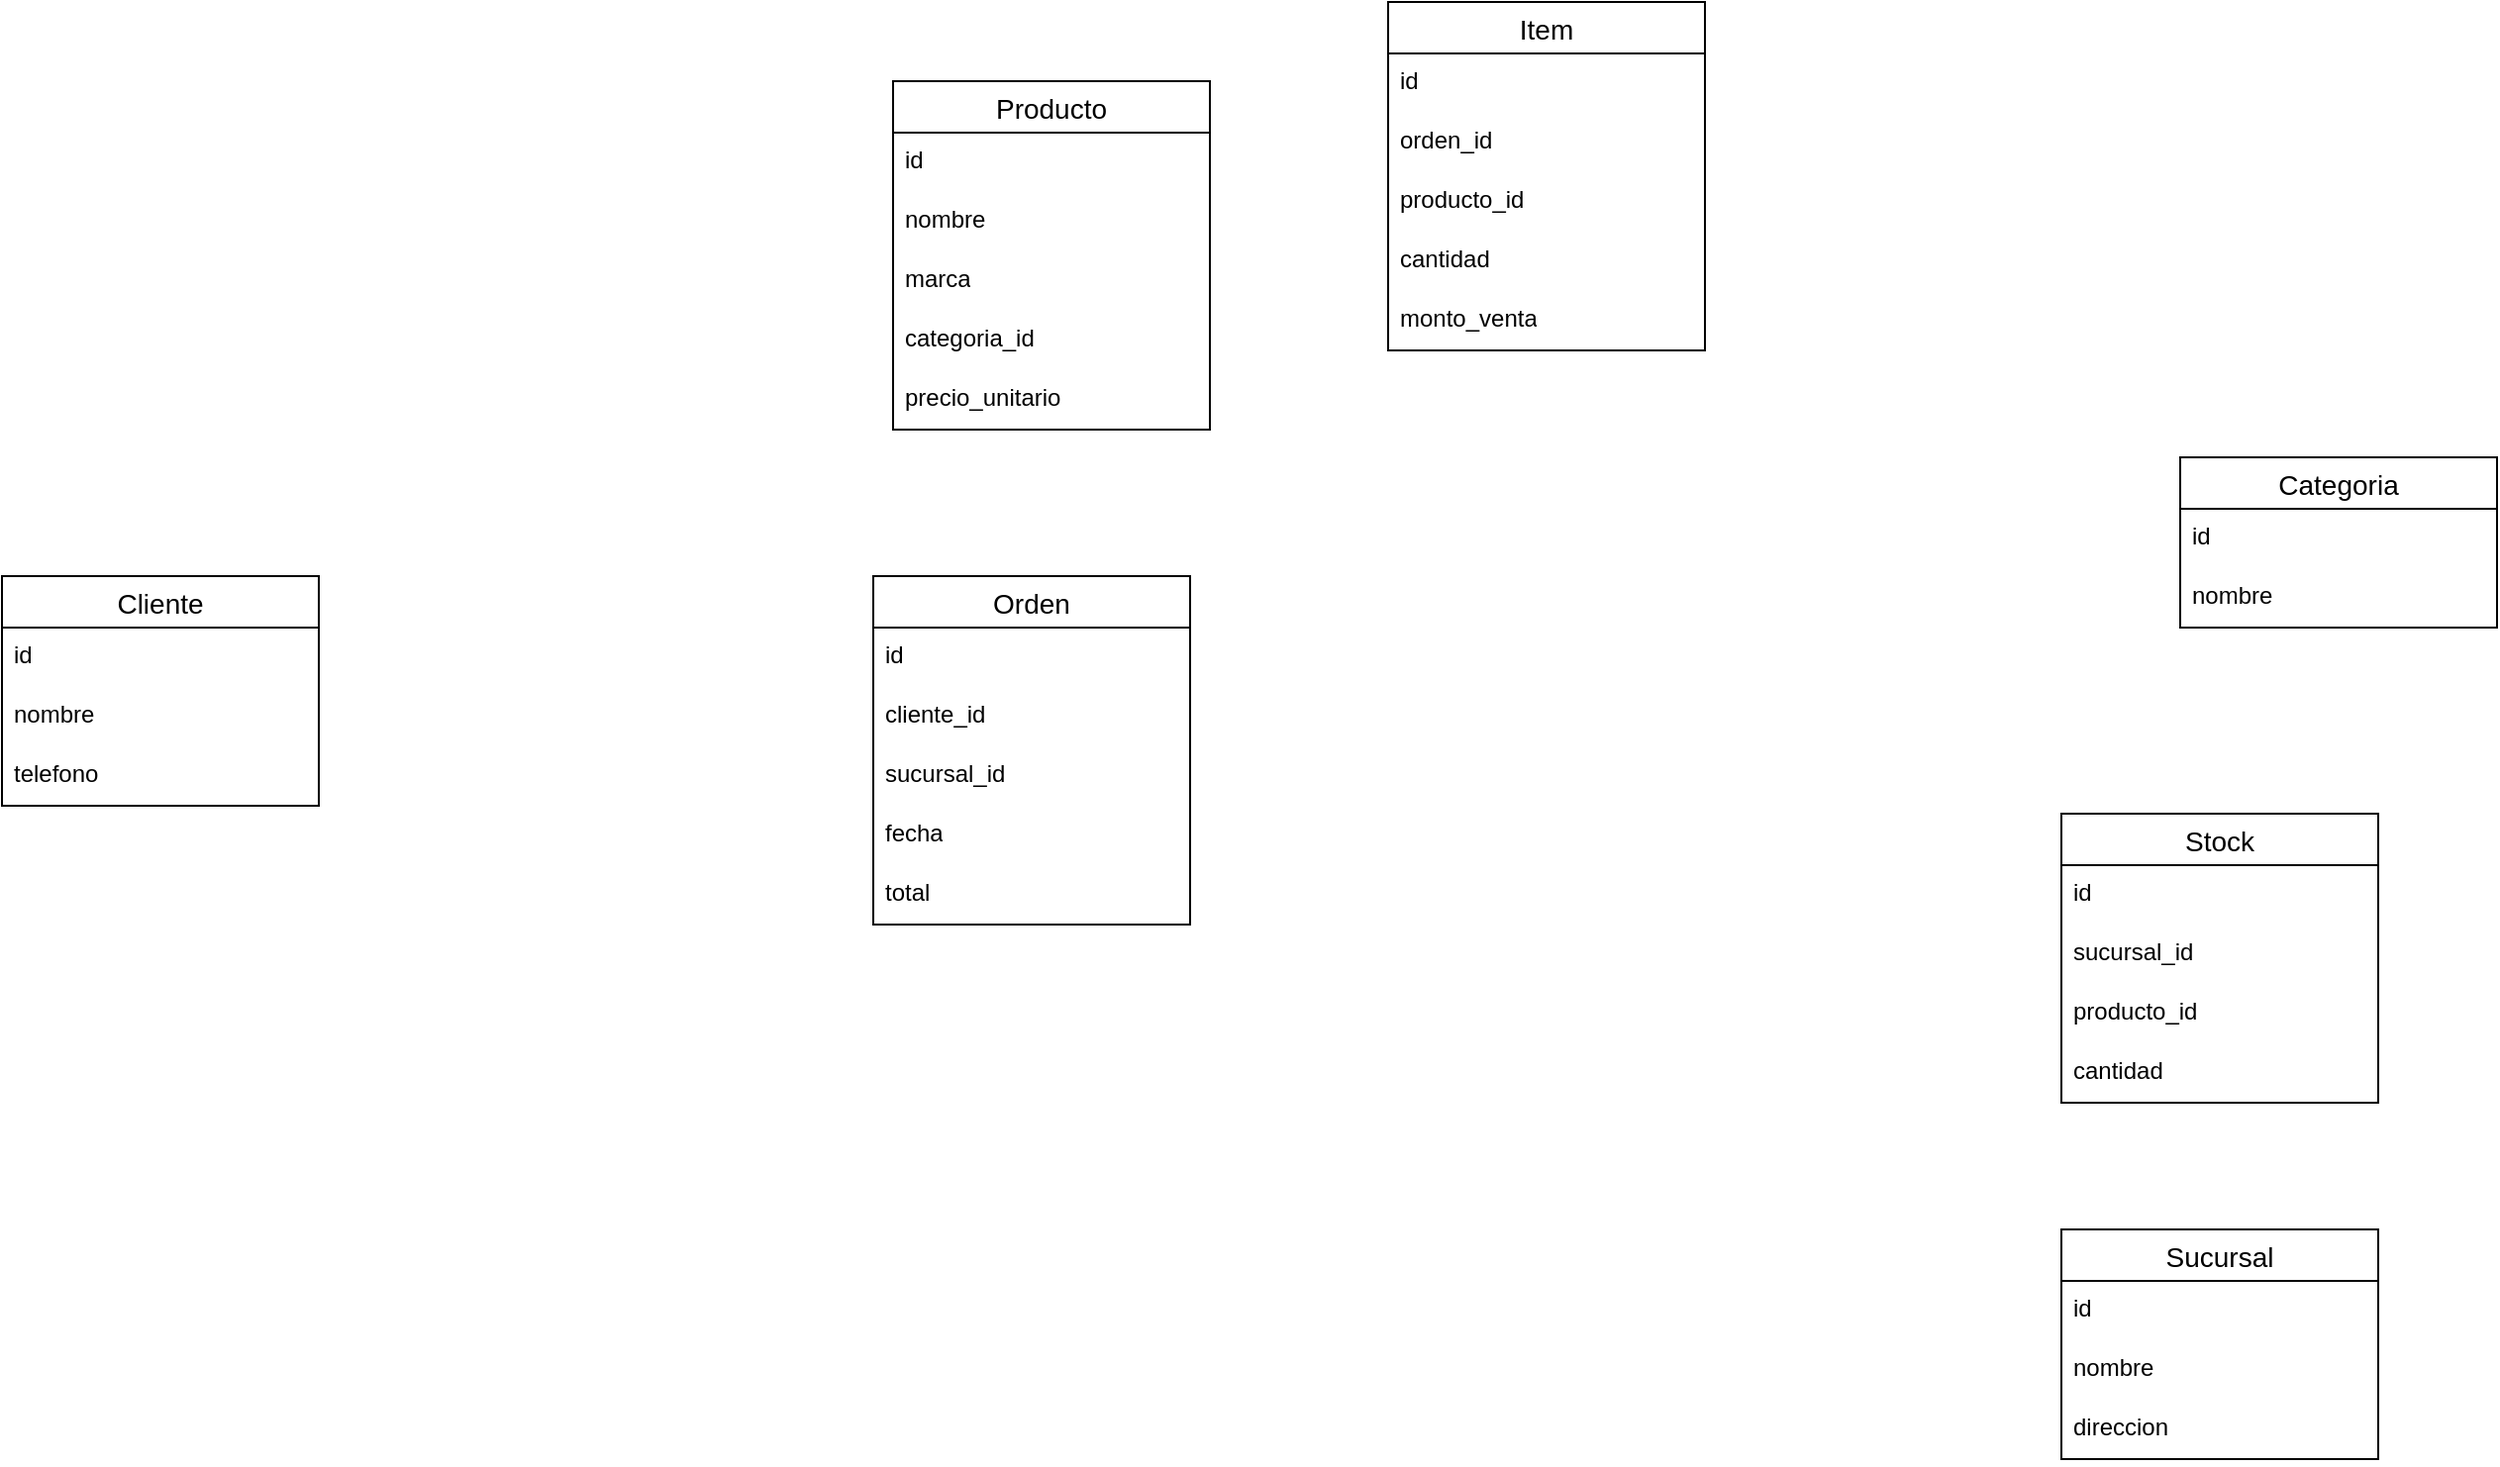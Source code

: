 <mxfile version="22.1.7" type="github">
  <diagram name="Página-1" id="drYW_3_aDwHVl11ylqww">
    <mxGraphModel dx="2021" dy="1889" grid="1" gridSize="10" guides="1" tooltips="1" connect="1" arrows="1" fold="1" page="1" pageScale="1" pageWidth="827" pageHeight="1169" math="0" shadow="0">
      <root>
        <mxCell id="0" />
        <mxCell id="1" parent="0" />
        <mxCell id="BJMjyCSRpUZlBx-Y2ab1-14" value="Categoria" style="swimlane;fontStyle=0;childLayout=stackLayout;horizontal=1;startSize=26;horizontalStack=0;resizeParent=1;resizeParentMax=0;resizeLast=0;collapsible=1;marginBottom=0;align=center;fontSize=14;" parent="1" vertex="1">
          <mxGeometry x="860" y="130" width="160" height="86" as="geometry" />
        </mxCell>
        <mxCell id="BJMjyCSRpUZlBx-Y2ab1-15" value="id" style="text;strokeColor=none;fillColor=none;spacingLeft=4;spacingRight=4;overflow=hidden;rotatable=0;points=[[0,0.5],[1,0.5]];portConstraint=eastwest;fontSize=12;whiteSpace=wrap;html=1;" parent="BJMjyCSRpUZlBx-Y2ab1-14" vertex="1">
          <mxGeometry y="26" width="160" height="30" as="geometry" />
        </mxCell>
        <mxCell id="BJMjyCSRpUZlBx-Y2ab1-16" value="nombre" style="text;strokeColor=none;fillColor=none;spacingLeft=4;spacingRight=4;overflow=hidden;rotatable=0;points=[[0,0.5],[1,0.5]];portConstraint=eastwest;fontSize=12;whiteSpace=wrap;html=1;" parent="BJMjyCSRpUZlBx-Y2ab1-14" vertex="1">
          <mxGeometry y="56" width="160" height="30" as="geometry" />
        </mxCell>
        <mxCell id="BJMjyCSRpUZlBx-Y2ab1-18" value="Producto" style="swimlane;fontStyle=0;childLayout=stackLayout;horizontal=1;startSize=26;horizontalStack=0;resizeParent=1;resizeParentMax=0;resizeLast=0;collapsible=1;marginBottom=0;align=center;fontSize=14;" parent="1" vertex="1">
          <mxGeometry x="210" y="-60" width="160" height="176" as="geometry" />
        </mxCell>
        <mxCell id="BJMjyCSRpUZlBx-Y2ab1-19" value="id" style="text;strokeColor=none;fillColor=none;spacingLeft=4;spacingRight=4;overflow=hidden;rotatable=0;points=[[0,0.5],[1,0.5]];portConstraint=eastwest;fontSize=12;whiteSpace=wrap;html=1;" parent="BJMjyCSRpUZlBx-Y2ab1-18" vertex="1">
          <mxGeometry y="26" width="160" height="30" as="geometry" />
        </mxCell>
        <mxCell id="BJMjyCSRpUZlBx-Y2ab1-20" value="nombre" style="text;strokeColor=none;fillColor=none;spacingLeft=4;spacingRight=4;overflow=hidden;rotatable=0;points=[[0,0.5],[1,0.5]];portConstraint=eastwest;fontSize=12;whiteSpace=wrap;html=1;" parent="BJMjyCSRpUZlBx-Y2ab1-18" vertex="1">
          <mxGeometry y="56" width="160" height="30" as="geometry" />
        </mxCell>
        <mxCell id="BJMjyCSRpUZlBx-Y2ab1-21" value="marca" style="text;strokeColor=none;fillColor=none;spacingLeft=4;spacingRight=4;overflow=hidden;rotatable=0;points=[[0,0.5],[1,0.5]];portConstraint=eastwest;fontSize=12;whiteSpace=wrap;html=1;" parent="BJMjyCSRpUZlBx-Y2ab1-18" vertex="1">
          <mxGeometry y="86" width="160" height="30" as="geometry" />
        </mxCell>
        <mxCell id="BJMjyCSRpUZlBx-Y2ab1-23" value="categoria_id" style="text;strokeColor=none;fillColor=none;spacingLeft=4;spacingRight=4;overflow=hidden;rotatable=0;points=[[0,0.5],[1,0.5]];portConstraint=eastwest;fontSize=12;whiteSpace=wrap;html=1;" parent="BJMjyCSRpUZlBx-Y2ab1-18" vertex="1">
          <mxGeometry y="116" width="160" height="30" as="geometry" />
        </mxCell>
        <mxCell id="BJMjyCSRpUZlBx-Y2ab1-22" value="precio_unitario" style="text;strokeColor=none;fillColor=none;spacingLeft=4;spacingRight=4;overflow=hidden;rotatable=0;points=[[0,0.5],[1,0.5]];portConstraint=eastwest;fontSize=12;whiteSpace=wrap;html=1;" parent="BJMjyCSRpUZlBx-Y2ab1-18" vertex="1">
          <mxGeometry y="146" width="160" height="30" as="geometry" />
        </mxCell>
        <mxCell id="BJMjyCSRpUZlBx-Y2ab1-24" value="Sucursal" style="swimlane;fontStyle=0;childLayout=stackLayout;horizontal=1;startSize=26;horizontalStack=0;resizeParent=1;resizeParentMax=0;resizeLast=0;collapsible=1;marginBottom=0;align=center;fontSize=14;" parent="1" vertex="1">
          <mxGeometry x="800" y="520" width="160" height="116" as="geometry" />
        </mxCell>
        <mxCell id="BJMjyCSRpUZlBx-Y2ab1-25" value="id" style="text;strokeColor=none;fillColor=none;spacingLeft=4;spacingRight=4;overflow=hidden;rotatable=0;points=[[0,0.5],[1,0.5]];portConstraint=eastwest;fontSize=12;whiteSpace=wrap;html=1;" parent="BJMjyCSRpUZlBx-Y2ab1-24" vertex="1">
          <mxGeometry y="26" width="160" height="30" as="geometry" />
        </mxCell>
        <mxCell id="BJMjyCSRpUZlBx-Y2ab1-26" value="nombre" style="text;strokeColor=none;fillColor=none;spacingLeft=4;spacingRight=4;overflow=hidden;rotatable=0;points=[[0,0.5],[1,0.5]];portConstraint=eastwest;fontSize=12;whiteSpace=wrap;html=1;" parent="BJMjyCSRpUZlBx-Y2ab1-24" vertex="1">
          <mxGeometry y="56" width="160" height="30" as="geometry" />
        </mxCell>
        <mxCell id="BJMjyCSRpUZlBx-Y2ab1-27" value="direccion" style="text;strokeColor=none;fillColor=none;spacingLeft=4;spacingRight=4;overflow=hidden;rotatable=0;points=[[0,0.5],[1,0.5]];portConstraint=eastwest;fontSize=12;whiteSpace=wrap;html=1;" parent="BJMjyCSRpUZlBx-Y2ab1-24" vertex="1">
          <mxGeometry y="86" width="160" height="30" as="geometry" />
        </mxCell>
        <mxCell id="BJMjyCSRpUZlBx-Y2ab1-28" value="Stock" style="swimlane;fontStyle=0;childLayout=stackLayout;horizontal=1;startSize=26;horizontalStack=0;resizeParent=1;resizeParentMax=0;resizeLast=0;collapsible=1;marginBottom=0;align=center;fontSize=14;" parent="1" vertex="1">
          <mxGeometry x="800" y="310" width="160" height="146" as="geometry" />
        </mxCell>
        <mxCell id="BJMjyCSRpUZlBx-Y2ab1-29" value="id" style="text;strokeColor=none;fillColor=none;spacingLeft=4;spacingRight=4;overflow=hidden;rotatable=0;points=[[0,0.5],[1,0.5]];portConstraint=eastwest;fontSize=12;whiteSpace=wrap;html=1;" parent="BJMjyCSRpUZlBx-Y2ab1-28" vertex="1">
          <mxGeometry y="26" width="160" height="30" as="geometry" />
        </mxCell>
        <mxCell id="BJMjyCSRpUZlBx-Y2ab1-30" value="sucursal_id" style="text;strokeColor=none;fillColor=none;spacingLeft=4;spacingRight=4;overflow=hidden;rotatable=0;points=[[0,0.5],[1,0.5]];portConstraint=eastwest;fontSize=12;whiteSpace=wrap;html=1;" parent="BJMjyCSRpUZlBx-Y2ab1-28" vertex="1">
          <mxGeometry y="56" width="160" height="30" as="geometry" />
        </mxCell>
        <mxCell id="BJMjyCSRpUZlBx-Y2ab1-31" value="producto_id" style="text;strokeColor=none;fillColor=none;spacingLeft=4;spacingRight=4;overflow=hidden;rotatable=0;points=[[0,0.5],[1,0.5]];portConstraint=eastwest;fontSize=12;whiteSpace=wrap;html=1;" parent="BJMjyCSRpUZlBx-Y2ab1-28" vertex="1">
          <mxGeometry y="86" width="160" height="30" as="geometry" />
        </mxCell>
        <mxCell id="BJMjyCSRpUZlBx-Y2ab1-32" value="cantidad" style="text;strokeColor=none;fillColor=none;spacingLeft=4;spacingRight=4;overflow=hidden;rotatable=0;points=[[0,0.5],[1,0.5]];portConstraint=eastwest;fontSize=12;whiteSpace=wrap;html=1;" parent="BJMjyCSRpUZlBx-Y2ab1-28" vertex="1">
          <mxGeometry y="116" width="160" height="30" as="geometry" />
        </mxCell>
        <mxCell id="BJMjyCSRpUZlBx-Y2ab1-34" value="Cliente" style="swimlane;fontStyle=0;childLayout=stackLayout;horizontal=1;startSize=26;horizontalStack=0;resizeParent=1;resizeParentMax=0;resizeLast=0;collapsible=1;marginBottom=0;align=center;fontSize=14;" parent="1" vertex="1">
          <mxGeometry x="-240" y="190" width="160" height="116" as="geometry" />
        </mxCell>
        <mxCell id="BJMjyCSRpUZlBx-Y2ab1-35" value="id" style="text;strokeColor=none;fillColor=none;spacingLeft=4;spacingRight=4;overflow=hidden;rotatable=0;points=[[0,0.5],[1,0.5]];portConstraint=eastwest;fontSize=12;whiteSpace=wrap;html=1;" parent="BJMjyCSRpUZlBx-Y2ab1-34" vertex="1">
          <mxGeometry y="26" width="160" height="30" as="geometry" />
        </mxCell>
        <mxCell id="BJMjyCSRpUZlBx-Y2ab1-36" value="nombre" style="text;strokeColor=none;fillColor=none;spacingLeft=4;spacingRight=4;overflow=hidden;rotatable=0;points=[[0,0.5],[1,0.5]];portConstraint=eastwest;fontSize=12;whiteSpace=wrap;html=1;" parent="BJMjyCSRpUZlBx-Y2ab1-34" vertex="1">
          <mxGeometry y="56" width="160" height="30" as="geometry" />
        </mxCell>
        <mxCell id="BJMjyCSRpUZlBx-Y2ab1-37" value="telefono" style="text;strokeColor=none;fillColor=none;spacingLeft=4;spacingRight=4;overflow=hidden;rotatable=0;points=[[0,0.5],[1,0.5]];portConstraint=eastwest;fontSize=12;whiteSpace=wrap;html=1;" parent="BJMjyCSRpUZlBx-Y2ab1-34" vertex="1">
          <mxGeometry y="86" width="160" height="30" as="geometry" />
        </mxCell>
        <mxCell id="BJMjyCSRpUZlBx-Y2ab1-38" value="Orden" style="swimlane;fontStyle=0;childLayout=stackLayout;horizontal=1;startSize=26;horizontalStack=0;resizeParent=1;resizeParentMax=0;resizeLast=0;collapsible=1;marginBottom=0;align=center;fontSize=14;" parent="1" vertex="1">
          <mxGeometry x="200" y="190" width="160" height="176" as="geometry" />
        </mxCell>
        <mxCell id="BJMjyCSRpUZlBx-Y2ab1-39" value="id" style="text;strokeColor=none;fillColor=none;spacingLeft=4;spacingRight=4;overflow=hidden;rotatable=0;points=[[0,0.5],[1,0.5]];portConstraint=eastwest;fontSize=12;whiteSpace=wrap;html=1;" parent="BJMjyCSRpUZlBx-Y2ab1-38" vertex="1">
          <mxGeometry y="26" width="160" height="30" as="geometry" />
        </mxCell>
        <mxCell id="BJMjyCSRpUZlBx-Y2ab1-40" value="cliente_id" style="text;strokeColor=none;fillColor=none;spacingLeft=4;spacingRight=4;overflow=hidden;rotatable=0;points=[[0,0.5],[1,0.5]];portConstraint=eastwest;fontSize=12;whiteSpace=wrap;html=1;" parent="BJMjyCSRpUZlBx-Y2ab1-38" vertex="1">
          <mxGeometry y="56" width="160" height="30" as="geometry" />
        </mxCell>
        <mxCell id="BJMjyCSRpUZlBx-Y2ab1-41" value="sucursal_id" style="text;strokeColor=none;fillColor=none;spacingLeft=4;spacingRight=4;overflow=hidden;rotatable=0;points=[[0,0.5],[1,0.5]];portConstraint=eastwest;fontSize=12;whiteSpace=wrap;html=1;" parent="BJMjyCSRpUZlBx-Y2ab1-38" vertex="1">
          <mxGeometry y="86" width="160" height="30" as="geometry" />
        </mxCell>
        <mxCell id="BJMjyCSRpUZlBx-Y2ab1-43" value="fecha" style="text;strokeColor=none;fillColor=none;spacingLeft=4;spacingRight=4;overflow=hidden;rotatable=0;points=[[0,0.5],[1,0.5]];portConstraint=eastwest;fontSize=12;whiteSpace=wrap;html=1;" parent="BJMjyCSRpUZlBx-Y2ab1-38" vertex="1">
          <mxGeometry y="116" width="160" height="30" as="geometry" />
        </mxCell>
        <mxCell id="BJMjyCSRpUZlBx-Y2ab1-42" value="total" style="text;strokeColor=none;fillColor=none;spacingLeft=4;spacingRight=4;overflow=hidden;rotatable=0;points=[[0,0.5],[1,0.5]];portConstraint=eastwest;fontSize=12;whiteSpace=wrap;html=1;" parent="BJMjyCSRpUZlBx-Y2ab1-38" vertex="1">
          <mxGeometry y="146" width="160" height="30" as="geometry" />
        </mxCell>
        <mxCell id="BJMjyCSRpUZlBx-Y2ab1-44" value="Item" style="swimlane;fontStyle=0;childLayout=stackLayout;horizontal=1;startSize=26;horizontalStack=0;resizeParent=1;resizeParentMax=0;resizeLast=0;collapsible=1;marginBottom=0;align=center;fontSize=14;" parent="1" vertex="1">
          <mxGeometry x="460" y="-100" width="160" height="176" as="geometry" />
        </mxCell>
        <mxCell id="BJMjyCSRpUZlBx-Y2ab1-45" value="id" style="text;strokeColor=none;fillColor=none;spacingLeft=4;spacingRight=4;overflow=hidden;rotatable=0;points=[[0,0.5],[1,0.5]];portConstraint=eastwest;fontSize=12;whiteSpace=wrap;html=1;" parent="BJMjyCSRpUZlBx-Y2ab1-44" vertex="1">
          <mxGeometry y="26" width="160" height="30" as="geometry" />
        </mxCell>
        <mxCell id="BJMjyCSRpUZlBx-Y2ab1-46" value="orden_id" style="text;strokeColor=none;fillColor=none;spacingLeft=4;spacingRight=4;overflow=hidden;rotatable=0;points=[[0,0.5],[1,0.5]];portConstraint=eastwest;fontSize=12;whiteSpace=wrap;html=1;" parent="BJMjyCSRpUZlBx-Y2ab1-44" vertex="1">
          <mxGeometry y="56" width="160" height="30" as="geometry" />
        </mxCell>
        <mxCell id="BJMjyCSRpUZlBx-Y2ab1-47" value="producto_id" style="text;strokeColor=none;fillColor=none;spacingLeft=4;spacingRight=4;overflow=hidden;rotatable=0;points=[[0,0.5],[1,0.5]];portConstraint=eastwest;fontSize=12;whiteSpace=wrap;html=1;" parent="BJMjyCSRpUZlBx-Y2ab1-44" vertex="1">
          <mxGeometry y="86" width="160" height="30" as="geometry" />
        </mxCell>
        <mxCell id="BJMjyCSRpUZlBx-Y2ab1-49" value="cantidad" style="text;strokeColor=none;fillColor=none;spacingLeft=4;spacingRight=4;overflow=hidden;rotatable=0;points=[[0,0.5],[1,0.5]];portConstraint=eastwest;fontSize=12;whiteSpace=wrap;html=1;" parent="BJMjyCSRpUZlBx-Y2ab1-44" vertex="1">
          <mxGeometry y="116" width="160" height="30" as="geometry" />
        </mxCell>
        <mxCell id="BJMjyCSRpUZlBx-Y2ab1-48" value="monto_venta" style="text;strokeColor=none;fillColor=none;spacingLeft=4;spacingRight=4;overflow=hidden;rotatable=0;points=[[0,0.5],[1,0.5]];portConstraint=eastwest;fontSize=12;whiteSpace=wrap;html=1;" parent="BJMjyCSRpUZlBx-Y2ab1-44" vertex="1">
          <mxGeometry y="146" width="160" height="30" as="geometry" />
        </mxCell>
      </root>
    </mxGraphModel>
  </diagram>
</mxfile>
